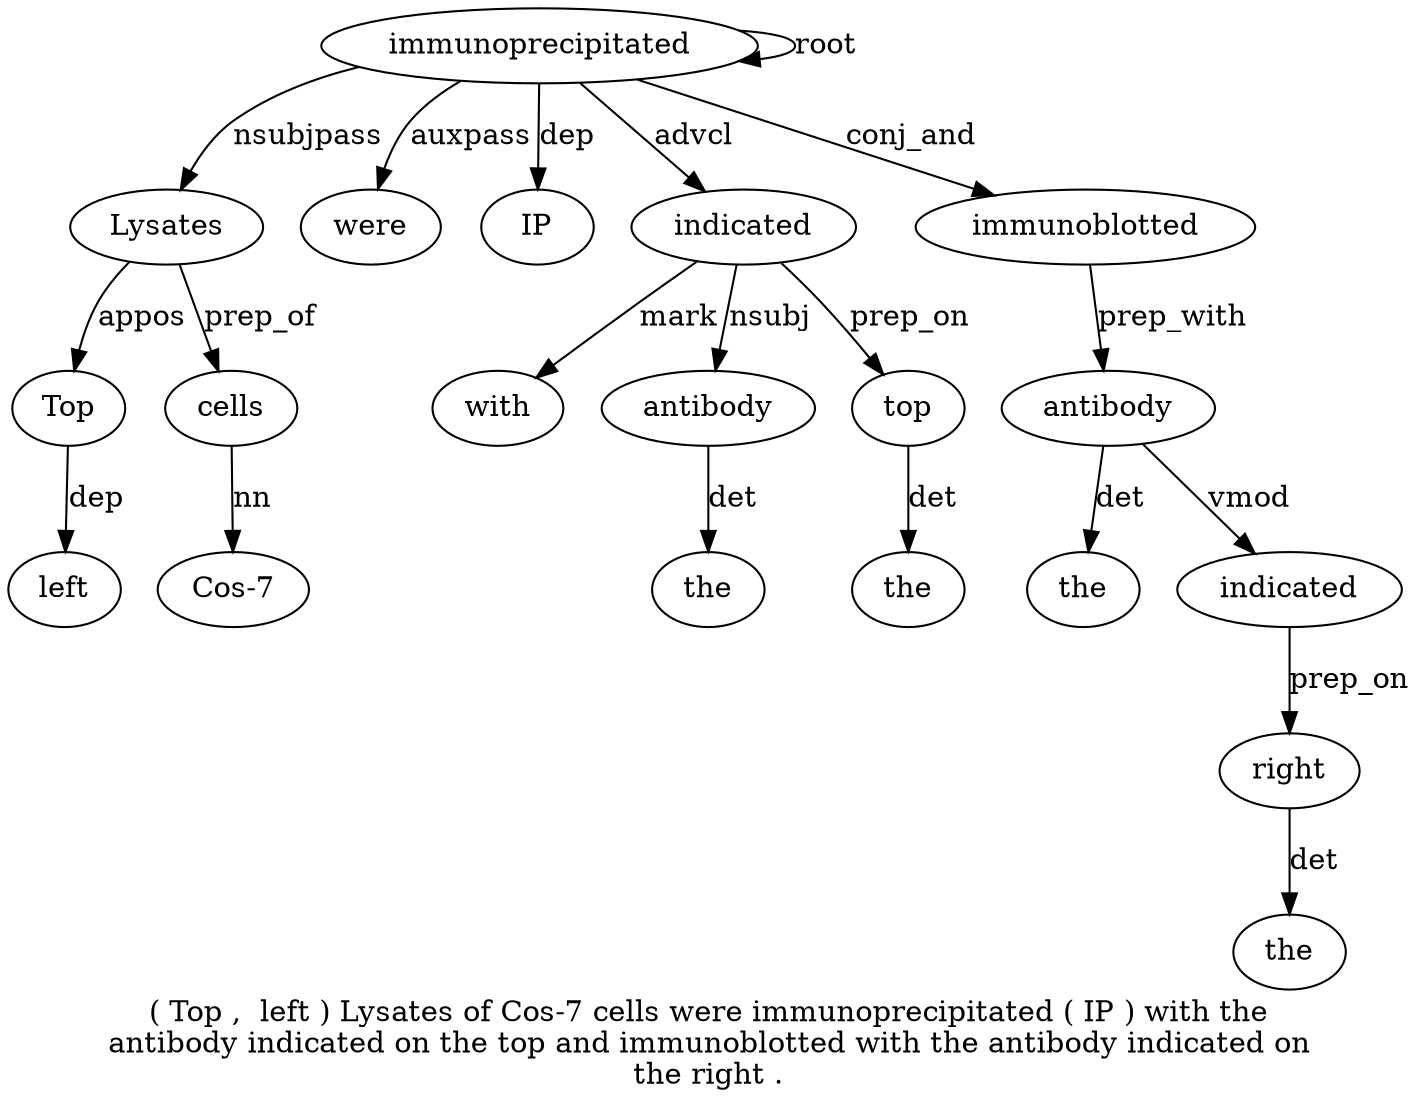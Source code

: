digraph "( Top ,  left ) Lysates of Cos-7 cells were immunoprecipitated ( IP ) with the antibody indicated on the top and immunoblotted with the antibody indicated on the right ." {
label="( Top ,  left ) Lysates of Cos-7 cells were immunoprecipitated ( IP ) with the
antibody indicated on the top and immunoblotted with the antibody indicated on
the right .";
Lysates6 [style=filled, fillcolor=white, label=Lysates];
Top2 [style=filled, fillcolor=white, label=Top];
Lysates6 -> Top2  [label=appos];
left4 [style=filled, fillcolor=white, label=left];
Top2 -> left4  [label=dep];
immunoprecipitated11 [style=filled, fillcolor=white, label=immunoprecipitated];
immunoprecipitated11 -> Lysates6  [label=nsubjpass];
cells9 [style=filled, fillcolor=white, label=cells];
"Cos-78" [style=filled, fillcolor=white, label="Cos-7"];
cells9 -> "Cos-78"  [label=nn];
Lysates6 -> cells9  [label=prep_of];
were10 [style=filled, fillcolor=white, label=were];
immunoprecipitated11 -> were10  [label=auxpass];
immunoprecipitated11 -> immunoprecipitated11  [label=root];
IP13 [style=filled, fillcolor=white, label=IP];
immunoprecipitated11 -> IP13  [label=dep];
indicated18 [style=filled, fillcolor=white, label=indicated];
with15 [style=filled, fillcolor=white, label=with];
indicated18 -> with15  [label=mark];
antibody17 [style=filled, fillcolor=white, label=antibody];
the16 [style=filled, fillcolor=white, label=the];
antibody17 -> the16  [label=det];
indicated18 -> antibody17  [label=nsubj];
immunoprecipitated11 -> indicated18  [label=advcl];
top21 [style=filled, fillcolor=white, label=top];
the20 [style=filled, fillcolor=white, label=the];
top21 -> the20  [label=det];
indicated18 -> top21  [label=prep_on];
immunoblotted23 [style=filled, fillcolor=white, label=immunoblotted];
immunoprecipitated11 -> immunoblotted23  [label=conj_and];
antibody26 [style=filled, fillcolor=white, label=antibody];
the25 [style=filled, fillcolor=white, label=the];
antibody26 -> the25  [label=det];
immunoblotted23 -> antibody26  [label=prep_with];
indicated27 [style=filled, fillcolor=white, label=indicated];
antibody26 -> indicated27  [label=vmod];
right30 [style=filled, fillcolor=white, label=right];
the29 [style=filled, fillcolor=white, label=the];
right30 -> the29  [label=det];
indicated27 -> right30  [label=prep_on];
}
